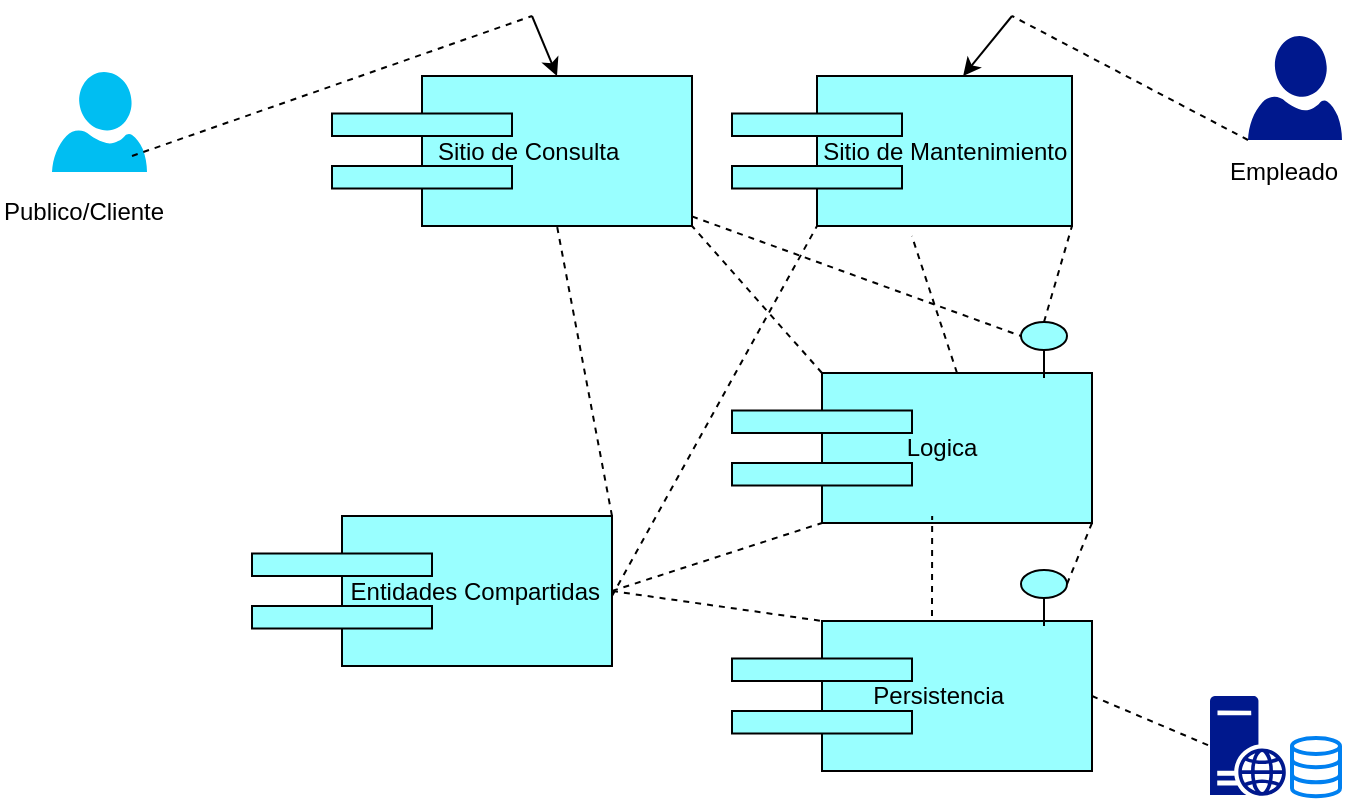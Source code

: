 <mxfile version="11.1.2" type="device"><diagram id="RqfwFKj_Q9K9ocfTvcjS" name="Page-1"><mxGraphModel dx="862" dy="403" grid="1" gridSize="10" guides="1" tooltips="1" connect="1" arrows="1" fold="1" page="1" pageScale="1" pageWidth="827" pageHeight="1169" math="0" shadow="0"><root><mxCell id="0"/><mxCell id="1" parent="0"/><mxCell id="p1fyglPdFp1xJKluZhA4-2" value="&lt;font style=&quot;vertical-align: inherit&quot;&gt;&lt;font style=&quot;vertical-align: inherit&quot;&gt;&amp;nbsp; &amp;nbsp; &amp;nbsp; &amp;nbsp; &amp;nbsp; &amp;nbsp; &amp;nbsp;Sitio de Mantenimiento&lt;/font&gt;&lt;/font&gt;" style="html=1;outlineConnect=0;whiteSpace=wrap;fillColor=#99ffff;strokeColor=#000000;shape=mxgraph.archimate3.component;" parent="1" vertex="1"><mxGeometry x="420" y="40" width="170" height="75" as="geometry"/></mxCell><mxCell id="p1fyglPdFp1xJKluZhA4-3" value="&lt;font style=&quot;vertical-align: inherit&quot;&gt;&lt;font style=&quot;vertical-align: inherit&quot;&gt;&amp;nbsp; &amp;nbsp; &amp;nbsp;Sitio de Consulta&lt;/font&gt;&lt;/font&gt;" style="html=1;outlineConnect=0;whiteSpace=wrap;fillColor=#99ffff;strokeColor=#000000;shape=mxgraph.archimate3.component;" parent="1" vertex="1"><mxGeometry x="220" y="40" width="180" height="75" as="geometry"/></mxCell><mxCell id="p1fyglPdFp1xJKluZhA4-4" value="&lt;font style=&quot;vertical-align: inherit&quot;&gt;&lt;font style=&quot;vertical-align: inherit&quot;&gt;&amp;nbsp; &amp;nbsp; &amp;nbsp; &amp;nbsp; &amp;nbsp;Logica&lt;/font&gt;&lt;/font&gt;" style="html=1;outlineConnect=0;whiteSpace=wrap;fillColor=#99ffff;strokeColor=#000000;shape=mxgraph.archimate3.component;" parent="1" vertex="1"><mxGeometry x="420" y="188.5" width="180" height="75" as="geometry"/></mxCell><mxCell id="p1fyglPdFp1xJKluZhA4-5" value="&amp;nbsp; &amp;nbsp; &amp;nbsp; &amp;nbsp; Persistencia" style="html=1;outlineConnect=0;whiteSpace=wrap;fillColor=#99ffff;strokeColor=#000000;shape=mxgraph.archimate3.component;" parent="1" vertex="1"><mxGeometry x="420" y="312.5" width="180" height="75" as="geometry"/></mxCell><mxCell id="p1fyglPdFp1xJKluZhA4-9" value="" style="pointerEvents=1;shadow=0;dashed=0;html=1;strokeColor=none;labelPosition=center;verticalLabelPosition=bottom;verticalAlign=top;align=center;shape=mxgraph.mscae.enterprise.web_server;fillColor=#00188D;" parent="1" vertex="1"><mxGeometry x="659" y="350" width="38" height="50" as="geometry"/></mxCell><mxCell id="p1fyglPdFp1xJKluZhA4-15" value="" style="html=1;verticalLabelPosition=bottom;align=center;labelBackgroundColor=#ffffff;verticalAlign=top;strokeWidth=2;strokeColor=#0080F0;fillColor=#ffffff;shadow=0;dashed=0;shape=mxgraph.ios7.icons.data;" parent="1" vertex="1"><mxGeometry x="700" y="371" width="24" height="29.1" as="geometry"/></mxCell><mxCell id="p1fyglPdFp1xJKluZhA4-17" value="" style="html=1;outlineConnect=0;whiteSpace=wrap;fillColor=#99ffff;strokeColor=#000000;shape=mxgraph.archimate3.interface;rotation=-90;" parent="1" vertex="1"><mxGeometry x="562" y="289.5" width="28" height="23" as="geometry"/></mxCell><mxCell id="p1fyglPdFp1xJKluZhA4-18" value="" style="html=1;outlineConnect=0;whiteSpace=wrap;fillColor=#99ffff;strokeColor=#000000;shape=mxgraph.archimate3.interface;rotation=-90;" parent="1" vertex="1"><mxGeometry x="562" y="165.5" width="28" height="23" as="geometry"/></mxCell><mxCell id="p1fyglPdFp1xJKluZhA4-20" value="&lt;font style=&quot;vertical-align: inherit&quot;&gt;&lt;font style=&quot;vertical-align: inherit&quot;&gt;&amp;nbsp; &amp;nbsp; &amp;nbsp; &amp;nbsp; &amp;nbsp; &amp;nbsp; &amp;nbsp;Entidades Compartidas&lt;/font&gt;&lt;/font&gt;" style="html=1;outlineConnect=0;whiteSpace=wrap;fillColor=#99ffff;strokeColor=#000000;shape=mxgraph.archimate3.component;" parent="1" vertex="1"><mxGeometry x="180" y="260" width="180" height="75" as="geometry"/></mxCell><mxCell id="p1fyglPdFp1xJKluZhA4-21" value="" style="shadow=0;dashed=0;html=1;strokeColor=none;shape=mxgraph.azure.user;fillColor=#00188D;" parent="1" vertex="1"><mxGeometry x="678" y="20" width="47" height="52" as="geometry"/></mxCell><mxCell id="p1fyglPdFp1xJKluZhA4-23" value="" style="verticalLabelPosition=bottom;html=1;verticalAlign=top;align=center;strokeColor=none;fillColor=#00BEF2;shape=mxgraph.azure.user;" parent="1" vertex="1"><mxGeometry x="80" y="38" width="47.5" height="50" as="geometry"/></mxCell><mxCell id="p1fyglPdFp1xJKluZhA4-24" value="Publico/Cliente" style="text;html=1;resizable=0;points=[];autosize=1;align=left;verticalAlign=top;spacingTop=-4;" parent="1" vertex="1"><mxGeometry x="54" y="98" width="100" height="20" as="geometry"/></mxCell><mxCell id="p1fyglPdFp1xJKluZhA4-25" value="Empleado" style="text;html=1;resizable=0;points=[];autosize=1;align=left;verticalAlign=top;spacingTop=-4;" parent="1" vertex="1"><mxGeometry x="666.5" y="78" width="70" height="20" as="geometry"/></mxCell><mxCell id="p1fyglPdFp1xJKluZhA4-27" value="" style="endArrow=none;dashed=1;html=1;" parent="1" edge="1"><mxGeometry width="50" height="50" relative="1" as="geometry"><mxPoint x="120" y="80" as="sourcePoint"/><mxPoint x="320" y="10" as="targetPoint"/></mxGeometry></mxCell><mxCell id="p1fyglPdFp1xJKluZhA4-29" value="" style="endArrow=classic;html=1;entryX=0.625;entryY=0;entryDx=0;entryDy=0;entryPerimeter=0;" parent="1" target="p1fyglPdFp1xJKluZhA4-3" edge="1"><mxGeometry width="50" height="50" relative="1" as="geometry"><mxPoint x="320" y="10" as="sourcePoint"/><mxPoint x="410" y="70" as="targetPoint"/></mxGeometry></mxCell><mxCell id="p1fyglPdFp1xJKluZhA4-30" value="" style="endArrow=none;dashed=1;html=1;exitX=1;exitY=0.5;exitDx=0;exitDy=0;exitPerimeter=0;entryX=0.25;entryY=0;entryDx=0;entryDy=0;entryPerimeter=0;" parent="1" source="p1fyglPdFp1xJKluZhA4-20" target="p1fyglPdFp1xJKluZhA4-5" edge="1"><mxGeometry width="50" height="50" relative="1" as="geometry"><mxPoint x="380" y="320" as="sourcePoint"/><mxPoint x="430" y="270" as="targetPoint"/></mxGeometry></mxCell><mxCell id="p1fyglPdFp1xJKluZhA4-31" value="" style="endArrow=none;dashed=1;html=1;exitX=1;exitY=0.5;exitDx=0;exitDy=0;exitPerimeter=0;entryX=0.25;entryY=1;entryDx=0;entryDy=0;entryPerimeter=0;" parent="1" source="p1fyglPdFp1xJKluZhA4-20" target="p1fyglPdFp1xJKluZhA4-4" edge="1"><mxGeometry width="50" height="50" relative="1" as="geometry"><mxPoint x="360" y="310" as="sourcePoint"/><mxPoint x="410" y="260" as="targetPoint"/></mxGeometry></mxCell><mxCell id="p1fyglPdFp1xJKluZhA4-32" value="" style="endArrow=none;dashed=1;html=1;entryX=0.25;entryY=1;entryDx=0;entryDy=0;entryPerimeter=0;" parent="1" target="p1fyglPdFp1xJKluZhA4-2" edge="1"><mxGeometry width="50" height="50" relative="1" as="geometry"><mxPoint x="360" y="300" as="sourcePoint"/><mxPoint x="410" y="250" as="targetPoint"/></mxGeometry></mxCell><mxCell id="p1fyglPdFp1xJKluZhA4-33" value="" style="endArrow=none;dashed=1;html=1;exitX=0;exitY=1;exitDx=0;exitDy=0;exitPerimeter=0;" parent="1" source="p1fyglPdFp1xJKluZhA4-21" edge="1"><mxGeometry width="50" height="50" relative="1" as="geometry"><mxPoint x="660" y="80" as="sourcePoint"/><mxPoint x="560" y="10" as="targetPoint"/></mxGeometry></mxCell><mxCell id="p1fyglPdFp1xJKluZhA4-34" value="" style="endArrow=classic;html=1;" parent="1" target="p1fyglPdFp1xJKluZhA4-2" edge="1"><mxGeometry width="50" height="50" relative="1" as="geometry"><mxPoint x="560" y="10" as="sourcePoint"/><mxPoint x="570" as="targetPoint"/></mxGeometry></mxCell><mxCell id="p1fyglPdFp1xJKluZhA4-35" value="" style="endArrow=none;dashed=1;html=1;exitX=1;exitY=0.5;exitDx=0;exitDy=0;exitPerimeter=0;entryX=0;entryY=0.5;entryDx=0;entryDy=0;entryPerimeter=0;" parent="1" source="p1fyglPdFp1xJKluZhA4-5" target="p1fyglPdFp1xJKluZhA4-9" edge="1"><mxGeometry width="50" height="50" relative="1" as="geometry"><mxPoint x="590" y="370" as="sourcePoint"/><mxPoint x="640" y="320" as="targetPoint"/></mxGeometry></mxCell><mxCell id="p1fyglPdFp1xJKluZhA4-36" value="" style="endArrow=none;dashed=1;html=1;exitX=0.75;exitY=1;exitDx=0;exitDy=0;exitPerimeter=0;entryX=1;entryY=1;entryDx=0;entryDy=0;entryPerimeter=0;" parent="1" source="p1fyglPdFp1xJKluZhA4-17" target="p1fyglPdFp1xJKluZhA4-4" edge="1"><mxGeometry width="50" height="50" relative="1" as="geometry"><mxPoint x="610" y="310" as="sourcePoint"/><mxPoint x="660" y="260" as="targetPoint"/></mxGeometry></mxCell><mxCell id="p1fyglPdFp1xJKluZhA4-39" value="" style="endArrow=none;dashed=1;html=1;entryX=0.529;entryY=1.067;entryDx=0;entryDy=0;entryPerimeter=0;exitX=0.625;exitY=0;exitDx=0;exitDy=0;exitPerimeter=0;" parent="1" source="p1fyglPdFp1xJKluZhA4-4" target="p1fyglPdFp1xJKluZhA4-2" edge="1"><mxGeometry width="50" height="50" relative="1" as="geometry"><mxPoint x="490" y="170" as="sourcePoint"/><mxPoint x="540" y="120" as="targetPoint"/></mxGeometry></mxCell><mxCell id="p1fyglPdFp1xJKluZhA4-40" value="" style="endArrow=none;dashed=1;html=1;exitX=1;exitY=0.5;exitDx=0;exitDy=0;exitPerimeter=0;entryX=1;entryY=1;entryDx=0;entryDy=0;entryPerimeter=0;" parent="1" source="p1fyglPdFp1xJKluZhA4-18" target="p1fyglPdFp1xJKluZhA4-2" edge="1"><mxGeometry width="50" height="50" relative="1" as="geometry"><mxPoint x="600" y="170" as="sourcePoint"/><mxPoint x="650" y="120" as="targetPoint"/></mxGeometry></mxCell><mxCell id="p1fyglPdFp1xJKluZhA4-42" value="" style="endArrow=none;dashed=1;html=1;entryX=0.625;entryY=1;entryDx=0;entryDy=0;entryPerimeter=0;exitX=1;exitY=0;exitDx=0;exitDy=0;exitPerimeter=0;" parent="1" source="p1fyglPdFp1xJKluZhA4-20" target="p1fyglPdFp1xJKluZhA4-3" edge="1"><mxGeometry width="50" height="50" relative="1" as="geometry"><mxPoint x="360" y="300" as="sourcePoint"/><mxPoint x="390" y="210" as="targetPoint"/></mxGeometry></mxCell><mxCell id="p1fyglPdFp1xJKluZhA4-43" value="" style="endArrow=none;dashed=1;html=1;entryX=0.75;entryY=0;entryDx=0;entryDy=0;entryPerimeter=0;" parent="1" source="p1fyglPdFp1xJKluZhA4-3" target="p1fyglPdFp1xJKluZhA4-18" edge="1"><mxGeometry width="50" height="50" relative="1" as="geometry"><mxPoint x="360" y="180" as="sourcePoint"/><mxPoint x="410" y="130" as="targetPoint"/></mxGeometry></mxCell><mxCell id="p1fyglPdFp1xJKluZhA4-44" value="" style="endArrow=none;dashed=1;html=1;entryX=1;entryY=1;entryDx=0;entryDy=0;entryPerimeter=0;exitX=0.25;exitY=0;exitDx=0;exitDy=0;exitPerimeter=0;" parent="1" source="p1fyglPdFp1xJKluZhA4-4" target="p1fyglPdFp1xJKluZhA4-3" edge="1"><mxGeometry width="50" height="50" relative="1" as="geometry"><mxPoint x="360" y="190" as="sourcePoint"/><mxPoint x="410" y="140" as="targetPoint"/></mxGeometry></mxCell><mxCell id="ppfNul6OsCAq8vQ26Qyx-2" value="" style="endArrow=none;dashed=1;html=1;entryX=0.556;entryY=0.953;entryDx=0;entryDy=0;entryPerimeter=0;" edge="1" parent="1" target="p1fyglPdFp1xJKluZhA4-4"><mxGeometry width="50" height="50" relative="1" as="geometry"><mxPoint x="520" y="310" as="sourcePoint"/><mxPoint x="550" y="250" as="targetPoint"/></mxGeometry></mxCell></root></mxGraphModel></diagram></mxfile>